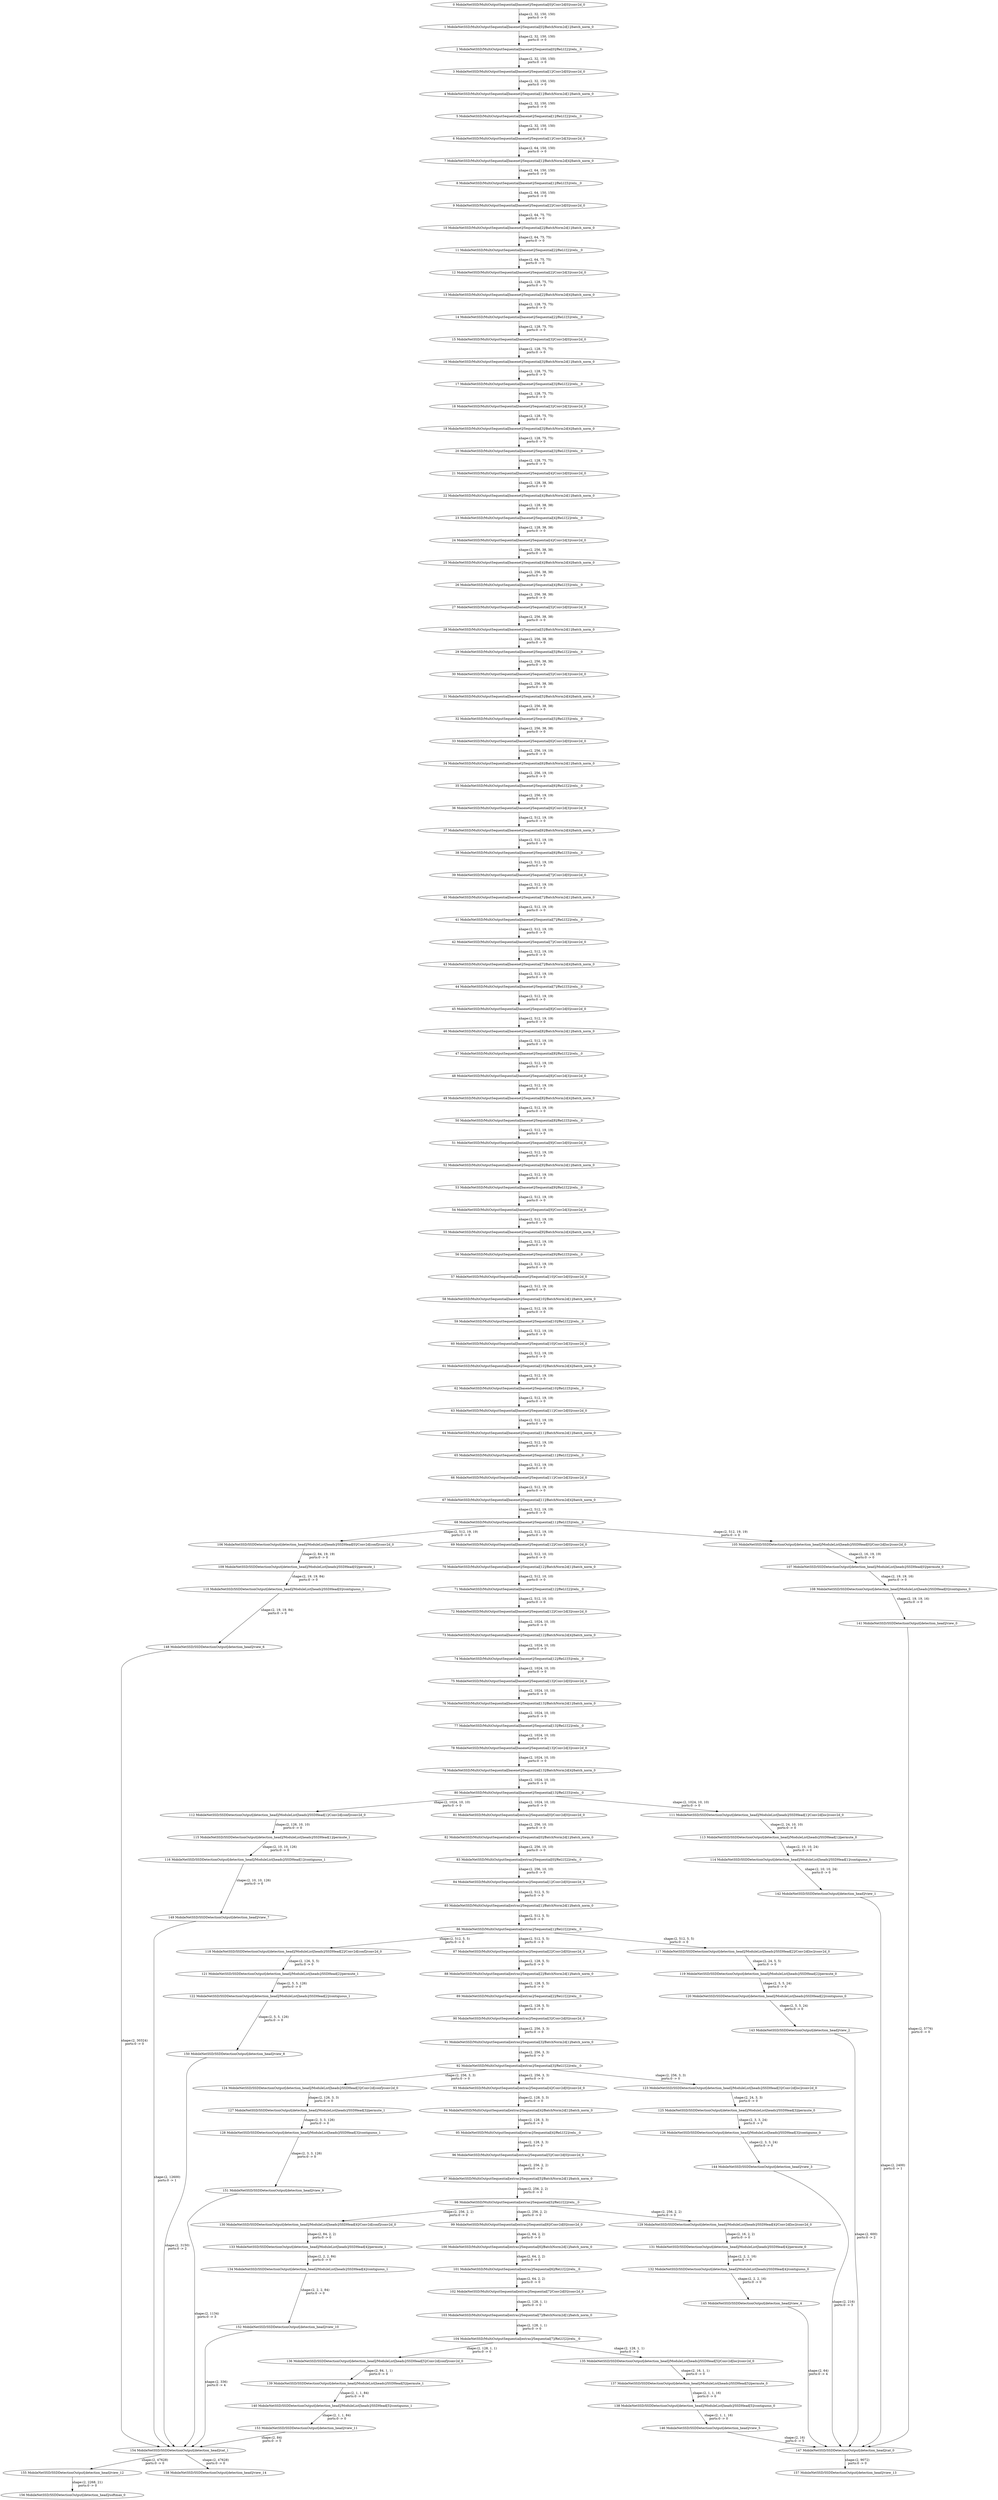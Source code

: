 strict digraph  {
"0 MobileNetSSD/MultiOutputSequential[basenet]/Sequential[0]/Conv2d[0]/conv2d_0" [id=0, type=conv2d];
"1 MobileNetSSD/MultiOutputSequential[basenet]/Sequential[0]/BatchNorm2d[1]/batch_norm_0" [id=1, type=batch_norm];
"2 MobileNetSSD/MultiOutputSequential[basenet]/Sequential[0]/ReLU[2]/relu__0" [id=2, type=relu_];
"3 MobileNetSSD/MultiOutputSequential[basenet]/Sequential[1]/Conv2d[0]/conv2d_0" [id=3, type=conv2d];
"4 MobileNetSSD/MultiOutputSequential[basenet]/Sequential[1]/BatchNorm2d[1]/batch_norm_0" [id=4, type=batch_norm];
"5 MobileNetSSD/MultiOutputSequential[basenet]/Sequential[1]/ReLU[2]/relu__0" [id=5, type=relu_];
"6 MobileNetSSD/MultiOutputSequential[basenet]/Sequential[1]/Conv2d[3]/conv2d_0" [id=6, type=conv2d];
"7 MobileNetSSD/MultiOutputSequential[basenet]/Sequential[1]/BatchNorm2d[4]/batch_norm_0" [id=7, type=batch_norm];
"8 MobileNetSSD/MultiOutputSequential[basenet]/Sequential[1]/ReLU[5]/relu__0" [id=8, type=relu_];
"9 MobileNetSSD/MultiOutputSequential[basenet]/Sequential[2]/Conv2d[0]/conv2d_0" [id=9, type=conv2d];
"10 MobileNetSSD/MultiOutputSequential[basenet]/Sequential[2]/BatchNorm2d[1]/batch_norm_0" [id=10, type=batch_norm];
"11 MobileNetSSD/MultiOutputSequential[basenet]/Sequential[2]/ReLU[2]/relu__0" [id=11, type=relu_];
"12 MobileNetSSD/MultiOutputSequential[basenet]/Sequential[2]/Conv2d[3]/conv2d_0" [id=12, type=conv2d];
"13 MobileNetSSD/MultiOutputSequential[basenet]/Sequential[2]/BatchNorm2d[4]/batch_norm_0" [id=13, type=batch_norm];
"14 MobileNetSSD/MultiOutputSequential[basenet]/Sequential[2]/ReLU[5]/relu__0" [id=14, type=relu_];
"15 MobileNetSSD/MultiOutputSequential[basenet]/Sequential[3]/Conv2d[0]/conv2d_0" [id=15, type=conv2d];
"16 MobileNetSSD/MultiOutputSequential[basenet]/Sequential[3]/BatchNorm2d[1]/batch_norm_0" [id=16, type=batch_norm];
"17 MobileNetSSD/MultiOutputSequential[basenet]/Sequential[3]/ReLU[2]/relu__0" [id=17, type=relu_];
"18 MobileNetSSD/MultiOutputSequential[basenet]/Sequential[3]/Conv2d[3]/conv2d_0" [id=18, type=conv2d];
"19 MobileNetSSD/MultiOutputSequential[basenet]/Sequential[3]/BatchNorm2d[4]/batch_norm_0" [id=19, type=batch_norm];
"20 MobileNetSSD/MultiOutputSequential[basenet]/Sequential[3]/ReLU[5]/relu__0" [id=20, type=relu_];
"21 MobileNetSSD/MultiOutputSequential[basenet]/Sequential[4]/Conv2d[0]/conv2d_0" [id=21, type=conv2d];
"22 MobileNetSSD/MultiOutputSequential[basenet]/Sequential[4]/BatchNorm2d[1]/batch_norm_0" [id=22, type=batch_norm];
"23 MobileNetSSD/MultiOutputSequential[basenet]/Sequential[4]/ReLU[2]/relu__0" [id=23, type=relu_];
"24 MobileNetSSD/MultiOutputSequential[basenet]/Sequential[4]/Conv2d[3]/conv2d_0" [id=24, type=conv2d];
"25 MobileNetSSD/MultiOutputSequential[basenet]/Sequential[4]/BatchNorm2d[4]/batch_norm_0" [id=25, type=batch_norm];
"26 MobileNetSSD/MultiOutputSequential[basenet]/Sequential[4]/ReLU[5]/relu__0" [id=26, type=relu_];
"27 MobileNetSSD/MultiOutputSequential[basenet]/Sequential[5]/Conv2d[0]/conv2d_0" [id=27, type=conv2d];
"28 MobileNetSSD/MultiOutputSequential[basenet]/Sequential[5]/BatchNorm2d[1]/batch_norm_0" [id=28, type=batch_norm];
"29 MobileNetSSD/MultiOutputSequential[basenet]/Sequential[5]/ReLU[2]/relu__0" [id=29, type=relu_];
"30 MobileNetSSD/MultiOutputSequential[basenet]/Sequential[5]/Conv2d[3]/conv2d_0" [id=30, type=conv2d];
"31 MobileNetSSD/MultiOutputSequential[basenet]/Sequential[5]/BatchNorm2d[4]/batch_norm_0" [id=31, type=batch_norm];
"32 MobileNetSSD/MultiOutputSequential[basenet]/Sequential[5]/ReLU[5]/relu__0" [id=32, type=relu_];
"33 MobileNetSSD/MultiOutputSequential[basenet]/Sequential[6]/Conv2d[0]/conv2d_0" [id=33, type=conv2d];
"34 MobileNetSSD/MultiOutputSequential[basenet]/Sequential[6]/BatchNorm2d[1]/batch_norm_0" [id=34, type=batch_norm];
"35 MobileNetSSD/MultiOutputSequential[basenet]/Sequential[6]/ReLU[2]/relu__0" [id=35, type=relu_];
"36 MobileNetSSD/MultiOutputSequential[basenet]/Sequential[6]/Conv2d[3]/conv2d_0" [id=36, type=conv2d];
"37 MobileNetSSD/MultiOutputSequential[basenet]/Sequential[6]/BatchNorm2d[4]/batch_norm_0" [id=37, type=batch_norm];
"38 MobileNetSSD/MultiOutputSequential[basenet]/Sequential[6]/ReLU[5]/relu__0" [id=38, type=relu_];
"39 MobileNetSSD/MultiOutputSequential[basenet]/Sequential[7]/Conv2d[0]/conv2d_0" [id=39, type=conv2d];
"40 MobileNetSSD/MultiOutputSequential[basenet]/Sequential[7]/BatchNorm2d[1]/batch_norm_0" [id=40, type=batch_norm];
"41 MobileNetSSD/MultiOutputSequential[basenet]/Sequential[7]/ReLU[2]/relu__0" [id=41, type=relu_];
"42 MobileNetSSD/MultiOutputSequential[basenet]/Sequential[7]/Conv2d[3]/conv2d_0" [id=42, type=conv2d];
"43 MobileNetSSD/MultiOutputSequential[basenet]/Sequential[7]/BatchNorm2d[4]/batch_norm_0" [id=43, type=batch_norm];
"44 MobileNetSSD/MultiOutputSequential[basenet]/Sequential[7]/ReLU[5]/relu__0" [id=44, type=relu_];
"45 MobileNetSSD/MultiOutputSequential[basenet]/Sequential[8]/Conv2d[0]/conv2d_0" [id=45, type=conv2d];
"46 MobileNetSSD/MultiOutputSequential[basenet]/Sequential[8]/BatchNorm2d[1]/batch_norm_0" [id=46, type=batch_norm];
"47 MobileNetSSD/MultiOutputSequential[basenet]/Sequential[8]/ReLU[2]/relu__0" [id=47, type=relu_];
"48 MobileNetSSD/MultiOutputSequential[basenet]/Sequential[8]/Conv2d[3]/conv2d_0" [id=48, type=conv2d];
"49 MobileNetSSD/MultiOutputSequential[basenet]/Sequential[8]/BatchNorm2d[4]/batch_norm_0" [id=49, type=batch_norm];
"50 MobileNetSSD/MultiOutputSequential[basenet]/Sequential[8]/ReLU[5]/relu__0" [id=50, type=relu_];
"51 MobileNetSSD/MultiOutputSequential[basenet]/Sequential[9]/Conv2d[0]/conv2d_0" [id=51, type=conv2d];
"52 MobileNetSSD/MultiOutputSequential[basenet]/Sequential[9]/BatchNorm2d[1]/batch_norm_0" [id=52, type=batch_norm];
"53 MobileNetSSD/MultiOutputSequential[basenet]/Sequential[9]/ReLU[2]/relu__0" [id=53, type=relu_];
"54 MobileNetSSD/MultiOutputSequential[basenet]/Sequential[9]/Conv2d[3]/conv2d_0" [id=54, type=conv2d];
"55 MobileNetSSD/MultiOutputSequential[basenet]/Sequential[9]/BatchNorm2d[4]/batch_norm_0" [id=55, type=batch_norm];
"56 MobileNetSSD/MultiOutputSequential[basenet]/Sequential[9]/ReLU[5]/relu__0" [id=56, type=relu_];
"57 MobileNetSSD/MultiOutputSequential[basenet]/Sequential[10]/Conv2d[0]/conv2d_0" [id=57, type=conv2d];
"58 MobileNetSSD/MultiOutputSequential[basenet]/Sequential[10]/BatchNorm2d[1]/batch_norm_0" [id=58, type=batch_norm];
"59 MobileNetSSD/MultiOutputSequential[basenet]/Sequential[10]/ReLU[2]/relu__0" [id=59, type=relu_];
"60 MobileNetSSD/MultiOutputSequential[basenet]/Sequential[10]/Conv2d[3]/conv2d_0" [id=60, type=conv2d];
"61 MobileNetSSD/MultiOutputSequential[basenet]/Sequential[10]/BatchNorm2d[4]/batch_norm_0" [id=61, type=batch_norm];
"62 MobileNetSSD/MultiOutputSequential[basenet]/Sequential[10]/ReLU[5]/relu__0" [id=62, type=relu_];
"63 MobileNetSSD/MultiOutputSequential[basenet]/Sequential[11]/Conv2d[0]/conv2d_0" [id=63, type=conv2d];
"64 MobileNetSSD/MultiOutputSequential[basenet]/Sequential[11]/BatchNorm2d[1]/batch_norm_0" [id=64, type=batch_norm];
"65 MobileNetSSD/MultiOutputSequential[basenet]/Sequential[11]/ReLU[2]/relu__0" [id=65, type=relu_];
"66 MobileNetSSD/MultiOutputSequential[basenet]/Sequential[11]/Conv2d[3]/conv2d_0" [id=66, type=conv2d];
"67 MobileNetSSD/MultiOutputSequential[basenet]/Sequential[11]/BatchNorm2d[4]/batch_norm_0" [id=67, type=batch_norm];
"68 MobileNetSSD/MultiOutputSequential[basenet]/Sequential[11]/ReLU[5]/relu__0" [id=68, type=relu_];
"69 MobileNetSSD/MultiOutputSequential[basenet]/Sequential[12]/Conv2d[0]/conv2d_0" [id=69, type=conv2d];
"70 MobileNetSSD/MultiOutputSequential[basenet]/Sequential[12]/BatchNorm2d[1]/batch_norm_0" [id=70, type=batch_norm];
"71 MobileNetSSD/MultiOutputSequential[basenet]/Sequential[12]/ReLU[2]/relu__0" [id=71, type=relu_];
"72 MobileNetSSD/MultiOutputSequential[basenet]/Sequential[12]/Conv2d[3]/conv2d_0" [id=72, type=conv2d];
"73 MobileNetSSD/MultiOutputSequential[basenet]/Sequential[12]/BatchNorm2d[4]/batch_norm_0" [id=73, type=batch_norm];
"74 MobileNetSSD/MultiOutputSequential[basenet]/Sequential[12]/ReLU[5]/relu__0" [id=74, type=relu_];
"75 MobileNetSSD/MultiOutputSequential[basenet]/Sequential[13]/Conv2d[0]/conv2d_0" [id=75, type=conv2d];
"76 MobileNetSSD/MultiOutputSequential[basenet]/Sequential[13]/BatchNorm2d[1]/batch_norm_0" [id=76, type=batch_norm];
"77 MobileNetSSD/MultiOutputSequential[basenet]/Sequential[13]/ReLU[2]/relu__0" [id=77, type=relu_];
"78 MobileNetSSD/MultiOutputSequential[basenet]/Sequential[13]/Conv2d[3]/conv2d_0" [id=78, type=conv2d];
"79 MobileNetSSD/MultiOutputSequential[basenet]/Sequential[13]/BatchNorm2d[4]/batch_norm_0" [id=79, type=batch_norm];
"80 MobileNetSSD/MultiOutputSequential[basenet]/Sequential[13]/ReLU[5]/relu__0" [id=80, type=relu_];
"81 MobileNetSSD/MultiOutputSequential[extras]/Sequential[0]/Conv2d[0]/conv2d_0" [id=81, type=conv2d];
"82 MobileNetSSD/MultiOutputSequential[extras]/Sequential[0]/BatchNorm2d[1]/batch_norm_0" [id=82, type=batch_norm];
"83 MobileNetSSD/MultiOutputSequential[extras]/Sequential[0]/ReLU[2]/relu__0" [id=83, type=relu_];
"84 MobileNetSSD/MultiOutputSequential[extras]/Sequential[1]/Conv2d[0]/conv2d_0" [id=84, type=conv2d];
"85 MobileNetSSD/MultiOutputSequential[extras]/Sequential[1]/BatchNorm2d[1]/batch_norm_0" [id=85, type=batch_norm];
"86 MobileNetSSD/MultiOutputSequential[extras]/Sequential[1]/ReLU[2]/relu__0" [id=86, type=relu_];
"87 MobileNetSSD/MultiOutputSequential[extras]/Sequential[2]/Conv2d[0]/conv2d_0" [id=87, type=conv2d];
"88 MobileNetSSD/MultiOutputSequential[extras]/Sequential[2]/BatchNorm2d[1]/batch_norm_0" [id=88, type=batch_norm];
"89 MobileNetSSD/MultiOutputSequential[extras]/Sequential[2]/ReLU[2]/relu__0" [id=89, type=relu_];
"90 MobileNetSSD/MultiOutputSequential[extras]/Sequential[3]/Conv2d[0]/conv2d_0" [id=90, type=conv2d];
"91 MobileNetSSD/MultiOutputSequential[extras]/Sequential[3]/BatchNorm2d[1]/batch_norm_0" [id=91, type=batch_norm];
"92 MobileNetSSD/MultiOutputSequential[extras]/Sequential[3]/ReLU[2]/relu__0" [id=92, type=relu_];
"93 MobileNetSSD/MultiOutputSequential[extras]/Sequential[4]/Conv2d[0]/conv2d_0" [id=93, type=conv2d];
"94 MobileNetSSD/MultiOutputSequential[extras]/Sequential[4]/BatchNorm2d[1]/batch_norm_0" [id=94, type=batch_norm];
"95 MobileNetSSD/MultiOutputSequential[extras]/Sequential[4]/ReLU[2]/relu__0" [id=95, type=relu_];
"96 MobileNetSSD/MultiOutputSequential[extras]/Sequential[5]/Conv2d[0]/conv2d_0" [id=96, type=conv2d];
"97 MobileNetSSD/MultiOutputSequential[extras]/Sequential[5]/BatchNorm2d[1]/batch_norm_0" [id=97, type=batch_norm];
"98 MobileNetSSD/MultiOutputSequential[extras]/Sequential[5]/ReLU[2]/relu__0" [id=98, type=relu_];
"99 MobileNetSSD/MultiOutputSequential[extras]/Sequential[6]/Conv2d[0]/conv2d_0" [id=99, type=conv2d];
"100 MobileNetSSD/MultiOutputSequential[extras]/Sequential[6]/BatchNorm2d[1]/batch_norm_0" [id=100, type=batch_norm];
"101 MobileNetSSD/MultiOutputSequential[extras]/Sequential[6]/ReLU[2]/relu__0" [id=101, type=relu_];
"102 MobileNetSSD/MultiOutputSequential[extras]/Sequential[7]/Conv2d[0]/conv2d_0" [id=102, type=conv2d];
"103 MobileNetSSD/MultiOutputSequential[extras]/Sequential[7]/BatchNorm2d[1]/batch_norm_0" [id=103, type=batch_norm];
"104 MobileNetSSD/MultiOutputSequential[extras]/Sequential[7]/ReLU[2]/relu__0" [id=104, type=relu_];
"105 MobileNetSSD/SSDDetectionOutput[detection_head]/ModuleList[heads]/SSDHead[0]/Conv2d[loc]/conv2d_0" [id=105, type=conv2d];
"106 MobileNetSSD/SSDDetectionOutput[detection_head]/ModuleList[heads]/SSDHead[0]/Conv2d[conf]/conv2d_0" [id=106, type=conv2d];
"107 MobileNetSSD/SSDDetectionOutput[detection_head]/ModuleList[heads]/SSDHead[0]/permute_0" [id=107, type=permute];
"108 MobileNetSSD/SSDDetectionOutput[detection_head]/ModuleList[heads]/SSDHead[0]/contiguous_0" [id=108, type=contiguous];
"109 MobileNetSSD/SSDDetectionOutput[detection_head]/ModuleList[heads]/SSDHead[0]/permute_1" [id=109, type=permute];
"110 MobileNetSSD/SSDDetectionOutput[detection_head]/ModuleList[heads]/SSDHead[0]/contiguous_1" [id=110, type=contiguous];
"111 MobileNetSSD/SSDDetectionOutput[detection_head]/ModuleList[heads]/SSDHead[1]/Conv2d[loc]/conv2d_0" [id=111, type=conv2d];
"112 MobileNetSSD/SSDDetectionOutput[detection_head]/ModuleList[heads]/SSDHead[1]/Conv2d[conf]/conv2d_0" [id=112, type=conv2d];
"113 MobileNetSSD/SSDDetectionOutput[detection_head]/ModuleList[heads]/SSDHead[1]/permute_0" [id=113, type=permute];
"114 MobileNetSSD/SSDDetectionOutput[detection_head]/ModuleList[heads]/SSDHead[1]/contiguous_0" [id=114, type=contiguous];
"115 MobileNetSSD/SSDDetectionOutput[detection_head]/ModuleList[heads]/SSDHead[1]/permute_1" [id=115, type=permute];
"116 MobileNetSSD/SSDDetectionOutput[detection_head]/ModuleList[heads]/SSDHead[1]/contiguous_1" [id=116, type=contiguous];
"117 MobileNetSSD/SSDDetectionOutput[detection_head]/ModuleList[heads]/SSDHead[2]/Conv2d[loc]/conv2d_0" [id=117, type=conv2d];
"118 MobileNetSSD/SSDDetectionOutput[detection_head]/ModuleList[heads]/SSDHead[2]/Conv2d[conf]/conv2d_0" [id=118, type=conv2d];
"119 MobileNetSSD/SSDDetectionOutput[detection_head]/ModuleList[heads]/SSDHead[2]/permute_0" [id=119, type=permute];
"120 MobileNetSSD/SSDDetectionOutput[detection_head]/ModuleList[heads]/SSDHead[2]/contiguous_0" [id=120, type=contiguous];
"121 MobileNetSSD/SSDDetectionOutput[detection_head]/ModuleList[heads]/SSDHead[2]/permute_1" [id=121, type=permute];
"122 MobileNetSSD/SSDDetectionOutput[detection_head]/ModuleList[heads]/SSDHead[2]/contiguous_1" [id=122, type=contiguous];
"123 MobileNetSSD/SSDDetectionOutput[detection_head]/ModuleList[heads]/SSDHead[3]/Conv2d[loc]/conv2d_0" [id=123, type=conv2d];
"124 MobileNetSSD/SSDDetectionOutput[detection_head]/ModuleList[heads]/SSDHead[3]/Conv2d[conf]/conv2d_0" [id=124, type=conv2d];
"125 MobileNetSSD/SSDDetectionOutput[detection_head]/ModuleList[heads]/SSDHead[3]/permute_0" [id=125, type=permute];
"126 MobileNetSSD/SSDDetectionOutput[detection_head]/ModuleList[heads]/SSDHead[3]/contiguous_0" [id=126, type=contiguous];
"127 MobileNetSSD/SSDDetectionOutput[detection_head]/ModuleList[heads]/SSDHead[3]/permute_1" [id=127, type=permute];
"128 MobileNetSSD/SSDDetectionOutput[detection_head]/ModuleList[heads]/SSDHead[3]/contiguous_1" [id=128, type=contiguous];
"129 MobileNetSSD/SSDDetectionOutput[detection_head]/ModuleList[heads]/SSDHead[4]/Conv2d[loc]/conv2d_0" [id=129, type=conv2d];
"130 MobileNetSSD/SSDDetectionOutput[detection_head]/ModuleList[heads]/SSDHead[4]/Conv2d[conf]/conv2d_0" [id=130, type=conv2d];
"131 MobileNetSSD/SSDDetectionOutput[detection_head]/ModuleList[heads]/SSDHead[4]/permute_0" [id=131, type=permute];
"132 MobileNetSSD/SSDDetectionOutput[detection_head]/ModuleList[heads]/SSDHead[4]/contiguous_0" [id=132, type=contiguous];
"133 MobileNetSSD/SSDDetectionOutput[detection_head]/ModuleList[heads]/SSDHead[4]/permute_1" [id=133, type=permute];
"134 MobileNetSSD/SSDDetectionOutput[detection_head]/ModuleList[heads]/SSDHead[4]/contiguous_1" [id=134, type=contiguous];
"135 MobileNetSSD/SSDDetectionOutput[detection_head]/ModuleList[heads]/SSDHead[5]/Conv2d[loc]/conv2d_0" [id=135, type=conv2d];
"136 MobileNetSSD/SSDDetectionOutput[detection_head]/ModuleList[heads]/SSDHead[5]/Conv2d[conf]/conv2d_0" [id=136, type=conv2d];
"137 MobileNetSSD/SSDDetectionOutput[detection_head]/ModuleList[heads]/SSDHead[5]/permute_0" [id=137, type=permute];
"138 MobileNetSSD/SSDDetectionOutput[detection_head]/ModuleList[heads]/SSDHead[5]/contiguous_0" [id=138, type=contiguous];
"139 MobileNetSSD/SSDDetectionOutput[detection_head]/ModuleList[heads]/SSDHead[5]/permute_1" [id=139, type=permute];
"140 MobileNetSSD/SSDDetectionOutput[detection_head]/ModuleList[heads]/SSDHead[5]/contiguous_1" [id=140, type=contiguous];
"141 MobileNetSSD/SSDDetectionOutput[detection_head]/view_0" [id=141, type=view];
"142 MobileNetSSD/SSDDetectionOutput[detection_head]/view_1" [id=142, type=view];
"143 MobileNetSSD/SSDDetectionOutput[detection_head]/view_2" [id=143, type=view];
"144 MobileNetSSD/SSDDetectionOutput[detection_head]/view_3" [id=144, type=view];
"145 MobileNetSSD/SSDDetectionOutput[detection_head]/view_4" [id=145, type=view];
"146 MobileNetSSD/SSDDetectionOutput[detection_head]/view_5" [id=146, type=view];
"147 MobileNetSSD/SSDDetectionOutput[detection_head]/cat_0" [id=147, type=cat];
"148 MobileNetSSD/SSDDetectionOutput[detection_head]/view_6" [id=148, type=view];
"149 MobileNetSSD/SSDDetectionOutput[detection_head]/view_7" [id=149, type=view];
"150 MobileNetSSD/SSDDetectionOutput[detection_head]/view_8" [id=150, type=view];
"151 MobileNetSSD/SSDDetectionOutput[detection_head]/view_9" [id=151, type=view];
"152 MobileNetSSD/SSDDetectionOutput[detection_head]/view_10" [id=152, type=view];
"153 MobileNetSSD/SSDDetectionOutput[detection_head]/view_11" [id=153, type=view];
"154 MobileNetSSD/SSDDetectionOutput[detection_head]/cat_1" [id=154, type=cat];
"155 MobileNetSSD/SSDDetectionOutput[detection_head]/view_12" [id=155, type=view];
"156 MobileNetSSD/SSDDetectionOutput[detection_head]/softmax_0" [id=156, type=softmax];
"157 MobileNetSSD/SSDDetectionOutput[detection_head]/view_13" [id=157, type=view];
"158 MobileNetSSD/SSDDetectionOutput[detection_head]/view_14" [id=158, type=view];
"0 MobileNetSSD/MultiOutputSequential[basenet]/Sequential[0]/Conv2d[0]/conv2d_0" -> "1 MobileNetSSD/MultiOutputSequential[basenet]/Sequential[0]/BatchNorm2d[1]/batch_norm_0"  [label="shape:(2, 32, 150, 150)\nports:0 -> 0", style=solid];
"1 MobileNetSSD/MultiOutputSequential[basenet]/Sequential[0]/BatchNorm2d[1]/batch_norm_0" -> "2 MobileNetSSD/MultiOutputSequential[basenet]/Sequential[0]/ReLU[2]/relu__0"  [label="shape:(2, 32, 150, 150)\nports:0 -> 0", style=solid];
"2 MobileNetSSD/MultiOutputSequential[basenet]/Sequential[0]/ReLU[2]/relu__0" -> "3 MobileNetSSD/MultiOutputSequential[basenet]/Sequential[1]/Conv2d[0]/conv2d_0"  [label="shape:(2, 32, 150, 150)\nports:0 -> 0", style=solid];
"3 MobileNetSSD/MultiOutputSequential[basenet]/Sequential[1]/Conv2d[0]/conv2d_0" -> "4 MobileNetSSD/MultiOutputSequential[basenet]/Sequential[1]/BatchNorm2d[1]/batch_norm_0"  [label="shape:(2, 32, 150, 150)\nports:0 -> 0", style=solid];
"4 MobileNetSSD/MultiOutputSequential[basenet]/Sequential[1]/BatchNorm2d[1]/batch_norm_0" -> "5 MobileNetSSD/MultiOutputSequential[basenet]/Sequential[1]/ReLU[2]/relu__0"  [label="shape:(2, 32, 150, 150)\nports:0 -> 0", style=solid];
"5 MobileNetSSD/MultiOutputSequential[basenet]/Sequential[1]/ReLU[2]/relu__0" -> "6 MobileNetSSD/MultiOutputSequential[basenet]/Sequential[1]/Conv2d[3]/conv2d_0"  [label="shape:(2, 32, 150, 150)\nports:0 -> 0", style=solid];
"6 MobileNetSSD/MultiOutputSequential[basenet]/Sequential[1]/Conv2d[3]/conv2d_0" -> "7 MobileNetSSD/MultiOutputSequential[basenet]/Sequential[1]/BatchNorm2d[4]/batch_norm_0"  [label="shape:(2, 64, 150, 150)\nports:0 -> 0", style=solid];
"7 MobileNetSSD/MultiOutputSequential[basenet]/Sequential[1]/BatchNorm2d[4]/batch_norm_0" -> "8 MobileNetSSD/MultiOutputSequential[basenet]/Sequential[1]/ReLU[5]/relu__0"  [label="shape:(2, 64, 150, 150)\nports:0 -> 0", style=solid];
"8 MobileNetSSD/MultiOutputSequential[basenet]/Sequential[1]/ReLU[5]/relu__0" -> "9 MobileNetSSD/MultiOutputSequential[basenet]/Sequential[2]/Conv2d[0]/conv2d_0"  [label="shape:(2, 64, 150, 150)\nports:0 -> 0", style=solid];
"9 MobileNetSSD/MultiOutputSequential[basenet]/Sequential[2]/Conv2d[0]/conv2d_0" -> "10 MobileNetSSD/MultiOutputSequential[basenet]/Sequential[2]/BatchNorm2d[1]/batch_norm_0"  [label="shape:(2, 64, 75, 75)\nports:0 -> 0", style=solid];
"10 MobileNetSSD/MultiOutputSequential[basenet]/Sequential[2]/BatchNorm2d[1]/batch_norm_0" -> "11 MobileNetSSD/MultiOutputSequential[basenet]/Sequential[2]/ReLU[2]/relu__0"  [label="shape:(2, 64, 75, 75)\nports:0 -> 0", style=solid];
"11 MobileNetSSD/MultiOutputSequential[basenet]/Sequential[2]/ReLU[2]/relu__0" -> "12 MobileNetSSD/MultiOutputSequential[basenet]/Sequential[2]/Conv2d[3]/conv2d_0"  [label="shape:(2, 64, 75, 75)\nports:0 -> 0", style=solid];
"12 MobileNetSSD/MultiOutputSequential[basenet]/Sequential[2]/Conv2d[3]/conv2d_0" -> "13 MobileNetSSD/MultiOutputSequential[basenet]/Sequential[2]/BatchNorm2d[4]/batch_norm_0"  [label="shape:(2, 128, 75, 75)\nports:0 -> 0", style=solid];
"13 MobileNetSSD/MultiOutputSequential[basenet]/Sequential[2]/BatchNorm2d[4]/batch_norm_0" -> "14 MobileNetSSD/MultiOutputSequential[basenet]/Sequential[2]/ReLU[5]/relu__0"  [label="shape:(2, 128, 75, 75)\nports:0 -> 0", style=solid];
"14 MobileNetSSD/MultiOutputSequential[basenet]/Sequential[2]/ReLU[5]/relu__0" -> "15 MobileNetSSD/MultiOutputSequential[basenet]/Sequential[3]/Conv2d[0]/conv2d_0"  [label="shape:(2, 128, 75, 75)\nports:0 -> 0", style=solid];
"15 MobileNetSSD/MultiOutputSequential[basenet]/Sequential[3]/Conv2d[0]/conv2d_0" -> "16 MobileNetSSD/MultiOutputSequential[basenet]/Sequential[3]/BatchNorm2d[1]/batch_norm_0"  [label="shape:(2, 128, 75, 75)\nports:0 -> 0", style=solid];
"16 MobileNetSSD/MultiOutputSequential[basenet]/Sequential[3]/BatchNorm2d[1]/batch_norm_0" -> "17 MobileNetSSD/MultiOutputSequential[basenet]/Sequential[3]/ReLU[2]/relu__0"  [label="shape:(2, 128, 75, 75)\nports:0 -> 0", style=solid];
"17 MobileNetSSD/MultiOutputSequential[basenet]/Sequential[3]/ReLU[2]/relu__0" -> "18 MobileNetSSD/MultiOutputSequential[basenet]/Sequential[3]/Conv2d[3]/conv2d_0"  [label="shape:(2, 128, 75, 75)\nports:0 -> 0", style=solid];
"18 MobileNetSSD/MultiOutputSequential[basenet]/Sequential[3]/Conv2d[3]/conv2d_0" -> "19 MobileNetSSD/MultiOutputSequential[basenet]/Sequential[3]/BatchNorm2d[4]/batch_norm_0"  [label="shape:(2, 128, 75, 75)\nports:0 -> 0", style=solid];
"19 MobileNetSSD/MultiOutputSequential[basenet]/Sequential[3]/BatchNorm2d[4]/batch_norm_0" -> "20 MobileNetSSD/MultiOutputSequential[basenet]/Sequential[3]/ReLU[5]/relu__0"  [label="shape:(2, 128, 75, 75)\nports:0 -> 0", style=solid];
"20 MobileNetSSD/MultiOutputSequential[basenet]/Sequential[3]/ReLU[5]/relu__0" -> "21 MobileNetSSD/MultiOutputSequential[basenet]/Sequential[4]/Conv2d[0]/conv2d_0"  [label="shape:(2, 128, 75, 75)\nports:0 -> 0", style=solid];
"21 MobileNetSSD/MultiOutputSequential[basenet]/Sequential[4]/Conv2d[0]/conv2d_0" -> "22 MobileNetSSD/MultiOutputSequential[basenet]/Sequential[4]/BatchNorm2d[1]/batch_norm_0"  [label="shape:(2, 128, 38, 38)\nports:0 -> 0", style=solid];
"22 MobileNetSSD/MultiOutputSequential[basenet]/Sequential[4]/BatchNorm2d[1]/batch_norm_0" -> "23 MobileNetSSD/MultiOutputSequential[basenet]/Sequential[4]/ReLU[2]/relu__0"  [label="shape:(2, 128, 38, 38)\nports:0 -> 0", style=solid];
"23 MobileNetSSD/MultiOutputSequential[basenet]/Sequential[4]/ReLU[2]/relu__0" -> "24 MobileNetSSD/MultiOutputSequential[basenet]/Sequential[4]/Conv2d[3]/conv2d_0"  [label="shape:(2, 128, 38, 38)\nports:0 -> 0", style=solid];
"24 MobileNetSSD/MultiOutputSequential[basenet]/Sequential[4]/Conv2d[3]/conv2d_0" -> "25 MobileNetSSD/MultiOutputSequential[basenet]/Sequential[4]/BatchNorm2d[4]/batch_norm_0"  [label="shape:(2, 256, 38, 38)\nports:0 -> 0", style=solid];
"25 MobileNetSSD/MultiOutputSequential[basenet]/Sequential[4]/BatchNorm2d[4]/batch_norm_0" -> "26 MobileNetSSD/MultiOutputSequential[basenet]/Sequential[4]/ReLU[5]/relu__0"  [label="shape:(2, 256, 38, 38)\nports:0 -> 0", style=solid];
"26 MobileNetSSD/MultiOutputSequential[basenet]/Sequential[4]/ReLU[5]/relu__0" -> "27 MobileNetSSD/MultiOutputSequential[basenet]/Sequential[5]/Conv2d[0]/conv2d_0"  [label="shape:(2, 256, 38, 38)\nports:0 -> 0", style=solid];
"27 MobileNetSSD/MultiOutputSequential[basenet]/Sequential[5]/Conv2d[0]/conv2d_0" -> "28 MobileNetSSD/MultiOutputSequential[basenet]/Sequential[5]/BatchNorm2d[1]/batch_norm_0"  [label="shape:(2, 256, 38, 38)\nports:0 -> 0", style=solid];
"28 MobileNetSSD/MultiOutputSequential[basenet]/Sequential[5]/BatchNorm2d[1]/batch_norm_0" -> "29 MobileNetSSD/MultiOutputSequential[basenet]/Sequential[5]/ReLU[2]/relu__0"  [label="shape:(2, 256, 38, 38)\nports:0 -> 0", style=solid];
"29 MobileNetSSD/MultiOutputSequential[basenet]/Sequential[5]/ReLU[2]/relu__0" -> "30 MobileNetSSD/MultiOutputSequential[basenet]/Sequential[5]/Conv2d[3]/conv2d_0"  [label="shape:(2, 256, 38, 38)\nports:0 -> 0", style=solid];
"30 MobileNetSSD/MultiOutputSequential[basenet]/Sequential[5]/Conv2d[3]/conv2d_0" -> "31 MobileNetSSD/MultiOutputSequential[basenet]/Sequential[5]/BatchNorm2d[4]/batch_norm_0"  [label="shape:(2, 256, 38, 38)\nports:0 -> 0", style=solid];
"31 MobileNetSSD/MultiOutputSequential[basenet]/Sequential[5]/BatchNorm2d[4]/batch_norm_0" -> "32 MobileNetSSD/MultiOutputSequential[basenet]/Sequential[5]/ReLU[5]/relu__0"  [label="shape:(2, 256, 38, 38)\nports:0 -> 0", style=solid];
"32 MobileNetSSD/MultiOutputSequential[basenet]/Sequential[5]/ReLU[5]/relu__0" -> "33 MobileNetSSD/MultiOutputSequential[basenet]/Sequential[6]/Conv2d[0]/conv2d_0"  [label="shape:(2, 256, 38, 38)\nports:0 -> 0", style=solid];
"33 MobileNetSSD/MultiOutputSequential[basenet]/Sequential[6]/Conv2d[0]/conv2d_0" -> "34 MobileNetSSD/MultiOutputSequential[basenet]/Sequential[6]/BatchNorm2d[1]/batch_norm_0"  [label="shape:(2, 256, 19, 19)\nports:0 -> 0", style=solid];
"34 MobileNetSSD/MultiOutputSequential[basenet]/Sequential[6]/BatchNorm2d[1]/batch_norm_0" -> "35 MobileNetSSD/MultiOutputSequential[basenet]/Sequential[6]/ReLU[2]/relu__0"  [label="shape:(2, 256, 19, 19)\nports:0 -> 0", style=solid];
"35 MobileNetSSD/MultiOutputSequential[basenet]/Sequential[6]/ReLU[2]/relu__0" -> "36 MobileNetSSD/MultiOutputSequential[basenet]/Sequential[6]/Conv2d[3]/conv2d_0"  [label="shape:(2, 256, 19, 19)\nports:0 -> 0", style=solid];
"36 MobileNetSSD/MultiOutputSequential[basenet]/Sequential[6]/Conv2d[3]/conv2d_0" -> "37 MobileNetSSD/MultiOutputSequential[basenet]/Sequential[6]/BatchNorm2d[4]/batch_norm_0"  [label="shape:(2, 512, 19, 19)\nports:0 -> 0", style=solid];
"37 MobileNetSSD/MultiOutputSequential[basenet]/Sequential[6]/BatchNorm2d[4]/batch_norm_0" -> "38 MobileNetSSD/MultiOutputSequential[basenet]/Sequential[6]/ReLU[5]/relu__0"  [label="shape:(2, 512, 19, 19)\nports:0 -> 0", style=solid];
"38 MobileNetSSD/MultiOutputSequential[basenet]/Sequential[6]/ReLU[5]/relu__0" -> "39 MobileNetSSD/MultiOutputSequential[basenet]/Sequential[7]/Conv2d[0]/conv2d_0"  [label="shape:(2, 512, 19, 19)\nports:0 -> 0", style=solid];
"39 MobileNetSSD/MultiOutputSequential[basenet]/Sequential[7]/Conv2d[0]/conv2d_0" -> "40 MobileNetSSD/MultiOutputSequential[basenet]/Sequential[7]/BatchNorm2d[1]/batch_norm_0"  [label="shape:(2, 512, 19, 19)\nports:0 -> 0", style=solid];
"40 MobileNetSSD/MultiOutputSequential[basenet]/Sequential[7]/BatchNorm2d[1]/batch_norm_0" -> "41 MobileNetSSD/MultiOutputSequential[basenet]/Sequential[7]/ReLU[2]/relu__0"  [label="shape:(2, 512, 19, 19)\nports:0 -> 0", style=solid];
"41 MobileNetSSD/MultiOutputSequential[basenet]/Sequential[7]/ReLU[2]/relu__0" -> "42 MobileNetSSD/MultiOutputSequential[basenet]/Sequential[7]/Conv2d[3]/conv2d_0"  [label="shape:(2, 512, 19, 19)\nports:0 -> 0", style=solid];
"42 MobileNetSSD/MultiOutputSequential[basenet]/Sequential[7]/Conv2d[3]/conv2d_0" -> "43 MobileNetSSD/MultiOutputSequential[basenet]/Sequential[7]/BatchNorm2d[4]/batch_norm_0"  [label="shape:(2, 512, 19, 19)\nports:0 -> 0", style=solid];
"43 MobileNetSSD/MultiOutputSequential[basenet]/Sequential[7]/BatchNorm2d[4]/batch_norm_0" -> "44 MobileNetSSD/MultiOutputSequential[basenet]/Sequential[7]/ReLU[5]/relu__0"  [label="shape:(2, 512, 19, 19)\nports:0 -> 0", style=solid];
"44 MobileNetSSD/MultiOutputSequential[basenet]/Sequential[7]/ReLU[5]/relu__0" -> "45 MobileNetSSD/MultiOutputSequential[basenet]/Sequential[8]/Conv2d[0]/conv2d_0"  [label="shape:(2, 512, 19, 19)\nports:0 -> 0", style=solid];
"45 MobileNetSSD/MultiOutputSequential[basenet]/Sequential[8]/Conv2d[0]/conv2d_0" -> "46 MobileNetSSD/MultiOutputSequential[basenet]/Sequential[8]/BatchNorm2d[1]/batch_norm_0"  [label="shape:(2, 512, 19, 19)\nports:0 -> 0", style=solid];
"46 MobileNetSSD/MultiOutputSequential[basenet]/Sequential[8]/BatchNorm2d[1]/batch_norm_0" -> "47 MobileNetSSD/MultiOutputSequential[basenet]/Sequential[8]/ReLU[2]/relu__0"  [label="shape:(2, 512, 19, 19)\nports:0 -> 0", style=solid];
"47 MobileNetSSD/MultiOutputSequential[basenet]/Sequential[8]/ReLU[2]/relu__0" -> "48 MobileNetSSD/MultiOutputSequential[basenet]/Sequential[8]/Conv2d[3]/conv2d_0"  [label="shape:(2, 512, 19, 19)\nports:0 -> 0", style=solid];
"48 MobileNetSSD/MultiOutputSequential[basenet]/Sequential[8]/Conv2d[3]/conv2d_0" -> "49 MobileNetSSD/MultiOutputSequential[basenet]/Sequential[8]/BatchNorm2d[4]/batch_norm_0"  [label="shape:(2, 512, 19, 19)\nports:0 -> 0", style=solid];
"49 MobileNetSSD/MultiOutputSequential[basenet]/Sequential[8]/BatchNorm2d[4]/batch_norm_0" -> "50 MobileNetSSD/MultiOutputSequential[basenet]/Sequential[8]/ReLU[5]/relu__0"  [label="shape:(2, 512, 19, 19)\nports:0 -> 0", style=solid];
"50 MobileNetSSD/MultiOutputSequential[basenet]/Sequential[8]/ReLU[5]/relu__0" -> "51 MobileNetSSD/MultiOutputSequential[basenet]/Sequential[9]/Conv2d[0]/conv2d_0"  [label="shape:(2, 512, 19, 19)\nports:0 -> 0", style=solid];
"51 MobileNetSSD/MultiOutputSequential[basenet]/Sequential[9]/Conv2d[0]/conv2d_0" -> "52 MobileNetSSD/MultiOutputSequential[basenet]/Sequential[9]/BatchNorm2d[1]/batch_norm_0"  [label="shape:(2, 512, 19, 19)\nports:0 -> 0", style=solid];
"52 MobileNetSSD/MultiOutputSequential[basenet]/Sequential[9]/BatchNorm2d[1]/batch_norm_0" -> "53 MobileNetSSD/MultiOutputSequential[basenet]/Sequential[9]/ReLU[2]/relu__0"  [label="shape:(2, 512, 19, 19)\nports:0 -> 0", style=solid];
"53 MobileNetSSD/MultiOutputSequential[basenet]/Sequential[9]/ReLU[2]/relu__0" -> "54 MobileNetSSD/MultiOutputSequential[basenet]/Sequential[9]/Conv2d[3]/conv2d_0"  [label="shape:(2, 512, 19, 19)\nports:0 -> 0", style=solid];
"54 MobileNetSSD/MultiOutputSequential[basenet]/Sequential[9]/Conv2d[3]/conv2d_0" -> "55 MobileNetSSD/MultiOutputSequential[basenet]/Sequential[9]/BatchNorm2d[4]/batch_norm_0"  [label="shape:(2, 512, 19, 19)\nports:0 -> 0", style=solid];
"55 MobileNetSSD/MultiOutputSequential[basenet]/Sequential[9]/BatchNorm2d[4]/batch_norm_0" -> "56 MobileNetSSD/MultiOutputSequential[basenet]/Sequential[9]/ReLU[5]/relu__0"  [label="shape:(2, 512, 19, 19)\nports:0 -> 0", style=solid];
"56 MobileNetSSD/MultiOutputSequential[basenet]/Sequential[9]/ReLU[5]/relu__0" -> "57 MobileNetSSD/MultiOutputSequential[basenet]/Sequential[10]/Conv2d[0]/conv2d_0"  [label="shape:(2, 512, 19, 19)\nports:0 -> 0", style=solid];
"57 MobileNetSSD/MultiOutputSequential[basenet]/Sequential[10]/Conv2d[0]/conv2d_0" -> "58 MobileNetSSD/MultiOutputSequential[basenet]/Sequential[10]/BatchNorm2d[1]/batch_norm_0"  [label="shape:(2, 512, 19, 19)\nports:0 -> 0", style=solid];
"58 MobileNetSSD/MultiOutputSequential[basenet]/Sequential[10]/BatchNorm2d[1]/batch_norm_0" -> "59 MobileNetSSD/MultiOutputSequential[basenet]/Sequential[10]/ReLU[2]/relu__0"  [label="shape:(2, 512, 19, 19)\nports:0 -> 0", style=solid];
"59 MobileNetSSD/MultiOutputSequential[basenet]/Sequential[10]/ReLU[2]/relu__0" -> "60 MobileNetSSD/MultiOutputSequential[basenet]/Sequential[10]/Conv2d[3]/conv2d_0"  [label="shape:(2, 512, 19, 19)\nports:0 -> 0", style=solid];
"60 MobileNetSSD/MultiOutputSequential[basenet]/Sequential[10]/Conv2d[3]/conv2d_0" -> "61 MobileNetSSD/MultiOutputSequential[basenet]/Sequential[10]/BatchNorm2d[4]/batch_norm_0"  [label="shape:(2, 512, 19, 19)\nports:0 -> 0", style=solid];
"61 MobileNetSSD/MultiOutputSequential[basenet]/Sequential[10]/BatchNorm2d[4]/batch_norm_0" -> "62 MobileNetSSD/MultiOutputSequential[basenet]/Sequential[10]/ReLU[5]/relu__0"  [label="shape:(2, 512, 19, 19)\nports:0 -> 0", style=solid];
"62 MobileNetSSD/MultiOutputSequential[basenet]/Sequential[10]/ReLU[5]/relu__0" -> "63 MobileNetSSD/MultiOutputSequential[basenet]/Sequential[11]/Conv2d[0]/conv2d_0"  [label="shape:(2, 512, 19, 19)\nports:0 -> 0", style=solid];
"63 MobileNetSSD/MultiOutputSequential[basenet]/Sequential[11]/Conv2d[0]/conv2d_0" -> "64 MobileNetSSD/MultiOutputSequential[basenet]/Sequential[11]/BatchNorm2d[1]/batch_norm_0"  [label="shape:(2, 512, 19, 19)\nports:0 -> 0", style=solid];
"64 MobileNetSSD/MultiOutputSequential[basenet]/Sequential[11]/BatchNorm2d[1]/batch_norm_0" -> "65 MobileNetSSD/MultiOutputSequential[basenet]/Sequential[11]/ReLU[2]/relu__0"  [label="shape:(2, 512, 19, 19)\nports:0 -> 0", style=solid];
"65 MobileNetSSD/MultiOutputSequential[basenet]/Sequential[11]/ReLU[2]/relu__0" -> "66 MobileNetSSD/MultiOutputSequential[basenet]/Sequential[11]/Conv2d[3]/conv2d_0"  [label="shape:(2, 512, 19, 19)\nports:0 -> 0", style=solid];
"66 MobileNetSSD/MultiOutputSequential[basenet]/Sequential[11]/Conv2d[3]/conv2d_0" -> "67 MobileNetSSD/MultiOutputSequential[basenet]/Sequential[11]/BatchNorm2d[4]/batch_norm_0"  [label="shape:(2, 512, 19, 19)\nports:0 -> 0", style=solid];
"67 MobileNetSSD/MultiOutputSequential[basenet]/Sequential[11]/BatchNorm2d[4]/batch_norm_0" -> "68 MobileNetSSD/MultiOutputSequential[basenet]/Sequential[11]/ReLU[5]/relu__0"  [label="shape:(2, 512, 19, 19)\nports:0 -> 0", style=solid];
"68 MobileNetSSD/MultiOutputSequential[basenet]/Sequential[11]/ReLU[5]/relu__0" -> "69 MobileNetSSD/MultiOutputSequential[basenet]/Sequential[12]/Conv2d[0]/conv2d_0"  [label="shape:(2, 512, 19, 19)\nports:0 -> 0", style=solid];
"68 MobileNetSSD/MultiOutputSequential[basenet]/Sequential[11]/ReLU[5]/relu__0" -> "105 MobileNetSSD/SSDDetectionOutput[detection_head]/ModuleList[heads]/SSDHead[0]/Conv2d[loc]/conv2d_0"  [label="shape:(2, 512, 19, 19)\nports:0 -> 0", style=solid];
"68 MobileNetSSD/MultiOutputSequential[basenet]/Sequential[11]/ReLU[5]/relu__0" -> "106 MobileNetSSD/SSDDetectionOutput[detection_head]/ModuleList[heads]/SSDHead[0]/Conv2d[conf]/conv2d_0"  [label="shape:(2, 512, 19, 19)\nports:0 -> 0", style=solid];
"69 MobileNetSSD/MultiOutputSequential[basenet]/Sequential[12]/Conv2d[0]/conv2d_0" -> "70 MobileNetSSD/MultiOutputSequential[basenet]/Sequential[12]/BatchNorm2d[1]/batch_norm_0"  [label="shape:(2, 512, 10, 10)\nports:0 -> 0", style=solid];
"70 MobileNetSSD/MultiOutputSequential[basenet]/Sequential[12]/BatchNorm2d[1]/batch_norm_0" -> "71 MobileNetSSD/MultiOutputSequential[basenet]/Sequential[12]/ReLU[2]/relu__0"  [label="shape:(2, 512, 10, 10)\nports:0 -> 0", style=solid];
"71 MobileNetSSD/MultiOutputSequential[basenet]/Sequential[12]/ReLU[2]/relu__0" -> "72 MobileNetSSD/MultiOutputSequential[basenet]/Sequential[12]/Conv2d[3]/conv2d_0"  [label="shape:(2, 512, 10, 10)\nports:0 -> 0", style=solid];
"72 MobileNetSSD/MultiOutputSequential[basenet]/Sequential[12]/Conv2d[3]/conv2d_0" -> "73 MobileNetSSD/MultiOutputSequential[basenet]/Sequential[12]/BatchNorm2d[4]/batch_norm_0"  [label="shape:(2, 1024, 10, 10)\nports:0 -> 0", style=solid];
"73 MobileNetSSD/MultiOutputSequential[basenet]/Sequential[12]/BatchNorm2d[4]/batch_norm_0" -> "74 MobileNetSSD/MultiOutputSequential[basenet]/Sequential[12]/ReLU[5]/relu__0"  [label="shape:(2, 1024, 10, 10)\nports:0 -> 0", style=solid];
"74 MobileNetSSD/MultiOutputSequential[basenet]/Sequential[12]/ReLU[5]/relu__0" -> "75 MobileNetSSD/MultiOutputSequential[basenet]/Sequential[13]/Conv2d[0]/conv2d_0"  [label="shape:(2, 1024, 10, 10)\nports:0 -> 0", style=solid];
"75 MobileNetSSD/MultiOutputSequential[basenet]/Sequential[13]/Conv2d[0]/conv2d_0" -> "76 MobileNetSSD/MultiOutputSequential[basenet]/Sequential[13]/BatchNorm2d[1]/batch_norm_0"  [label="shape:(2, 1024, 10, 10)\nports:0 -> 0", style=solid];
"76 MobileNetSSD/MultiOutputSequential[basenet]/Sequential[13]/BatchNorm2d[1]/batch_norm_0" -> "77 MobileNetSSD/MultiOutputSequential[basenet]/Sequential[13]/ReLU[2]/relu__0"  [label="shape:(2, 1024, 10, 10)\nports:0 -> 0", style=solid];
"77 MobileNetSSD/MultiOutputSequential[basenet]/Sequential[13]/ReLU[2]/relu__0" -> "78 MobileNetSSD/MultiOutputSequential[basenet]/Sequential[13]/Conv2d[3]/conv2d_0"  [label="shape:(2, 1024, 10, 10)\nports:0 -> 0", style=solid];
"78 MobileNetSSD/MultiOutputSequential[basenet]/Sequential[13]/Conv2d[3]/conv2d_0" -> "79 MobileNetSSD/MultiOutputSequential[basenet]/Sequential[13]/BatchNorm2d[4]/batch_norm_0"  [label="shape:(2, 1024, 10, 10)\nports:0 -> 0", style=solid];
"79 MobileNetSSD/MultiOutputSequential[basenet]/Sequential[13]/BatchNorm2d[4]/batch_norm_0" -> "80 MobileNetSSD/MultiOutputSequential[basenet]/Sequential[13]/ReLU[5]/relu__0"  [label="shape:(2, 1024, 10, 10)\nports:0 -> 0", style=solid];
"80 MobileNetSSD/MultiOutputSequential[basenet]/Sequential[13]/ReLU[5]/relu__0" -> "81 MobileNetSSD/MultiOutputSequential[extras]/Sequential[0]/Conv2d[0]/conv2d_0"  [label="shape:(2, 1024, 10, 10)\nports:0 -> 0", style=solid];
"80 MobileNetSSD/MultiOutputSequential[basenet]/Sequential[13]/ReLU[5]/relu__0" -> "111 MobileNetSSD/SSDDetectionOutput[detection_head]/ModuleList[heads]/SSDHead[1]/Conv2d[loc]/conv2d_0"  [label="shape:(2, 1024, 10, 10)\nports:0 -> 0", style=solid];
"80 MobileNetSSD/MultiOutputSequential[basenet]/Sequential[13]/ReLU[5]/relu__0" -> "112 MobileNetSSD/SSDDetectionOutput[detection_head]/ModuleList[heads]/SSDHead[1]/Conv2d[conf]/conv2d_0"  [label="shape:(2, 1024, 10, 10)\nports:0 -> 0", style=solid];
"81 MobileNetSSD/MultiOutputSequential[extras]/Sequential[0]/Conv2d[0]/conv2d_0" -> "82 MobileNetSSD/MultiOutputSequential[extras]/Sequential[0]/BatchNorm2d[1]/batch_norm_0"  [label="shape:(2, 256, 10, 10)\nports:0 -> 0", style=solid];
"82 MobileNetSSD/MultiOutputSequential[extras]/Sequential[0]/BatchNorm2d[1]/batch_norm_0" -> "83 MobileNetSSD/MultiOutputSequential[extras]/Sequential[0]/ReLU[2]/relu__0"  [label="shape:(2, 256, 10, 10)\nports:0 -> 0", style=solid];
"83 MobileNetSSD/MultiOutputSequential[extras]/Sequential[0]/ReLU[2]/relu__0" -> "84 MobileNetSSD/MultiOutputSequential[extras]/Sequential[1]/Conv2d[0]/conv2d_0"  [label="shape:(2, 256, 10, 10)\nports:0 -> 0", style=solid];
"84 MobileNetSSD/MultiOutputSequential[extras]/Sequential[1]/Conv2d[0]/conv2d_0" -> "85 MobileNetSSD/MultiOutputSequential[extras]/Sequential[1]/BatchNorm2d[1]/batch_norm_0"  [label="shape:(2, 512, 5, 5)\nports:0 -> 0", style=solid];
"85 MobileNetSSD/MultiOutputSequential[extras]/Sequential[1]/BatchNorm2d[1]/batch_norm_0" -> "86 MobileNetSSD/MultiOutputSequential[extras]/Sequential[1]/ReLU[2]/relu__0"  [label="shape:(2, 512, 5, 5)\nports:0 -> 0", style=solid];
"86 MobileNetSSD/MultiOutputSequential[extras]/Sequential[1]/ReLU[2]/relu__0" -> "87 MobileNetSSD/MultiOutputSequential[extras]/Sequential[2]/Conv2d[0]/conv2d_0"  [label="shape:(2, 512, 5, 5)\nports:0 -> 0", style=solid];
"86 MobileNetSSD/MultiOutputSequential[extras]/Sequential[1]/ReLU[2]/relu__0" -> "117 MobileNetSSD/SSDDetectionOutput[detection_head]/ModuleList[heads]/SSDHead[2]/Conv2d[loc]/conv2d_0"  [label="shape:(2, 512, 5, 5)\nports:0 -> 0", style=solid];
"86 MobileNetSSD/MultiOutputSequential[extras]/Sequential[1]/ReLU[2]/relu__0" -> "118 MobileNetSSD/SSDDetectionOutput[detection_head]/ModuleList[heads]/SSDHead[2]/Conv2d[conf]/conv2d_0"  [label="shape:(2, 512, 5, 5)\nports:0 -> 0", style=solid];
"87 MobileNetSSD/MultiOutputSequential[extras]/Sequential[2]/Conv2d[0]/conv2d_0" -> "88 MobileNetSSD/MultiOutputSequential[extras]/Sequential[2]/BatchNorm2d[1]/batch_norm_0"  [label="shape:(2, 128, 5, 5)\nports:0 -> 0", style=solid];
"88 MobileNetSSD/MultiOutputSequential[extras]/Sequential[2]/BatchNorm2d[1]/batch_norm_0" -> "89 MobileNetSSD/MultiOutputSequential[extras]/Sequential[2]/ReLU[2]/relu__0"  [label="shape:(2, 128, 5, 5)\nports:0 -> 0", style=solid];
"89 MobileNetSSD/MultiOutputSequential[extras]/Sequential[2]/ReLU[2]/relu__0" -> "90 MobileNetSSD/MultiOutputSequential[extras]/Sequential[3]/Conv2d[0]/conv2d_0"  [label="shape:(2, 128, 5, 5)\nports:0 -> 0", style=solid];
"90 MobileNetSSD/MultiOutputSequential[extras]/Sequential[3]/Conv2d[0]/conv2d_0" -> "91 MobileNetSSD/MultiOutputSequential[extras]/Sequential[3]/BatchNorm2d[1]/batch_norm_0"  [label="shape:(2, 256, 3, 3)\nports:0 -> 0", style=solid];
"91 MobileNetSSD/MultiOutputSequential[extras]/Sequential[3]/BatchNorm2d[1]/batch_norm_0" -> "92 MobileNetSSD/MultiOutputSequential[extras]/Sequential[3]/ReLU[2]/relu__0"  [label="shape:(2, 256, 3, 3)\nports:0 -> 0", style=solid];
"92 MobileNetSSD/MultiOutputSequential[extras]/Sequential[3]/ReLU[2]/relu__0" -> "93 MobileNetSSD/MultiOutputSequential[extras]/Sequential[4]/Conv2d[0]/conv2d_0"  [label="shape:(2, 256, 3, 3)\nports:0 -> 0", style=solid];
"92 MobileNetSSD/MultiOutputSequential[extras]/Sequential[3]/ReLU[2]/relu__0" -> "123 MobileNetSSD/SSDDetectionOutput[detection_head]/ModuleList[heads]/SSDHead[3]/Conv2d[loc]/conv2d_0"  [label="shape:(2, 256, 3, 3)\nports:0 -> 0", style=solid];
"92 MobileNetSSD/MultiOutputSequential[extras]/Sequential[3]/ReLU[2]/relu__0" -> "124 MobileNetSSD/SSDDetectionOutput[detection_head]/ModuleList[heads]/SSDHead[3]/Conv2d[conf]/conv2d_0"  [label="shape:(2, 256, 3, 3)\nports:0 -> 0", style=solid];
"93 MobileNetSSD/MultiOutputSequential[extras]/Sequential[4]/Conv2d[0]/conv2d_0" -> "94 MobileNetSSD/MultiOutputSequential[extras]/Sequential[4]/BatchNorm2d[1]/batch_norm_0"  [label="shape:(2, 128, 3, 3)\nports:0 -> 0", style=solid];
"94 MobileNetSSD/MultiOutputSequential[extras]/Sequential[4]/BatchNorm2d[1]/batch_norm_0" -> "95 MobileNetSSD/MultiOutputSequential[extras]/Sequential[4]/ReLU[2]/relu__0"  [label="shape:(2, 128, 3, 3)\nports:0 -> 0", style=solid];
"95 MobileNetSSD/MultiOutputSequential[extras]/Sequential[4]/ReLU[2]/relu__0" -> "96 MobileNetSSD/MultiOutputSequential[extras]/Sequential[5]/Conv2d[0]/conv2d_0"  [label="shape:(2, 128, 3, 3)\nports:0 -> 0", style=solid];
"96 MobileNetSSD/MultiOutputSequential[extras]/Sequential[5]/Conv2d[0]/conv2d_0" -> "97 MobileNetSSD/MultiOutputSequential[extras]/Sequential[5]/BatchNorm2d[1]/batch_norm_0"  [label="shape:(2, 256, 2, 2)\nports:0 -> 0", style=solid];
"97 MobileNetSSD/MultiOutputSequential[extras]/Sequential[5]/BatchNorm2d[1]/batch_norm_0" -> "98 MobileNetSSD/MultiOutputSequential[extras]/Sequential[5]/ReLU[2]/relu__0"  [label="shape:(2, 256, 2, 2)\nports:0 -> 0", style=solid];
"98 MobileNetSSD/MultiOutputSequential[extras]/Sequential[5]/ReLU[2]/relu__0" -> "99 MobileNetSSD/MultiOutputSequential[extras]/Sequential[6]/Conv2d[0]/conv2d_0"  [label="shape:(2, 256, 2, 2)\nports:0 -> 0", style=solid];
"98 MobileNetSSD/MultiOutputSequential[extras]/Sequential[5]/ReLU[2]/relu__0" -> "129 MobileNetSSD/SSDDetectionOutput[detection_head]/ModuleList[heads]/SSDHead[4]/Conv2d[loc]/conv2d_0"  [label="shape:(2, 256, 2, 2)\nports:0 -> 0", style=solid];
"98 MobileNetSSD/MultiOutputSequential[extras]/Sequential[5]/ReLU[2]/relu__0" -> "130 MobileNetSSD/SSDDetectionOutput[detection_head]/ModuleList[heads]/SSDHead[4]/Conv2d[conf]/conv2d_0"  [label="shape:(2, 256, 2, 2)\nports:0 -> 0", style=solid];
"99 MobileNetSSD/MultiOutputSequential[extras]/Sequential[6]/Conv2d[0]/conv2d_0" -> "100 MobileNetSSD/MultiOutputSequential[extras]/Sequential[6]/BatchNorm2d[1]/batch_norm_0"  [label="shape:(2, 64, 2, 2)\nports:0 -> 0", style=solid];
"100 MobileNetSSD/MultiOutputSequential[extras]/Sequential[6]/BatchNorm2d[1]/batch_norm_0" -> "101 MobileNetSSD/MultiOutputSequential[extras]/Sequential[6]/ReLU[2]/relu__0"  [label="shape:(2, 64, 2, 2)\nports:0 -> 0", style=solid];
"101 MobileNetSSD/MultiOutputSequential[extras]/Sequential[6]/ReLU[2]/relu__0" -> "102 MobileNetSSD/MultiOutputSequential[extras]/Sequential[7]/Conv2d[0]/conv2d_0"  [label="shape:(2, 64, 2, 2)\nports:0 -> 0", style=solid];
"102 MobileNetSSD/MultiOutputSequential[extras]/Sequential[7]/Conv2d[0]/conv2d_0" -> "103 MobileNetSSD/MultiOutputSequential[extras]/Sequential[7]/BatchNorm2d[1]/batch_norm_0"  [label="shape:(2, 128, 1, 1)\nports:0 -> 0", style=solid];
"103 MobileNetSSD/MultiOutputSequential[extras]/Sequential[7]/BatchNorm2d[1]/batch_norm_0" -> "104 MobileNetSSD/MultiOutputSequential[extras]/Sequential[7]/ReLU[2]/relu__0"  [label="shape:(2, 128, 1, 1)\nports:0 -> 0", style=solid];
"104 MobileNetSSD/MultiOutputSequential[extras]/Sequential[7]/ReLU[2]/relu__0" -> "135 MobileNetSSD/SSDDetectionOutput[detection_head]/ModuleList[heads]/SSDHead[5]/Conv2d[loc]/conv2d_0"  [label="shape:(2, 128, 1, 1)\nports:0 -> 0", style=solid];
"104 MobileNetSSD/MultiOutputSequential[extras]/Sequential[7]/ReLU[2]/relu__0" -> "136 MobileNetSSD/SSDDetectionOutput[detection_head]/ModuleList[heads]/SSDHead[5]/Conv2d[conf]/conv2d_0"  [label="shape:(2, 128, 1, 1)\nports:0 -> 0", style=solid];
"105 MobileNetSSD/SSDDetectionOutput[detection_head]/ModuleList[heads]/SSDHead[0]/Conv2d[loc]/conv2d_0" -> "107 MobileNetSSD/SSDDetectionOutput[detection_head]/ModuleList[heads]/SSDHead[0]/permute_0"  [label="shape:(2, 16, 19, 19)\nports:0 -> 0", style=solid];
"106 MobileNetSSD/SSDDetectionOutput[detection_head]/ModuleList[heads]/SSDHead[0]/Conv2d[conf]/conv2d_0" -> "109 MobileNetSSD/SSDDetectionOutput[detection_head]/ModuleList[heads]/SSDHead[0]/permute_1"  [label="shape:(2, 84, 19, 19)\nports:0 -> 0", style=solid];
"107 MobileNetSSD/SSDDetectionOutput[detection_head]/ModuleList[heads]/SSDHead[0]/permute_0" -> "108 MobileNetSSD/SSDDetectionOutput[detection_head]/ModuleList[heads]/SSDHead[0]/contiguous_0"  [label="shape:(2, 19, 19, 16)\nports:0 -> 0", style=solid];
"108 MobileNetSSD/SSDDetectionOutput[detection_head]/ModuleList[heads]/SSDHead[0]/contiguous_0" -> "141 MobileNetSSD/SSDDetectionOutput[detection_head]/view_0"  [label="shape:(2, 19, 19, 16)\nports:0 -> 0", style=solid];
"109 MobileNetSSD/SSDDetectionOutput[detection_head]/ModuleList[heads]/SSDHead[0]/permute_1" -> "110 MobileNetSSD/SSDDetectionOutput[detection_head]/ModuleList[heads]/SSDHead[0]/contiguous_1"  [label="shape:(2, 19, 19, 84)\nports:0 -> 0", style=solid];
"110 MobileNetSSD/SSDDetectionOutput[detection_head]/ModuleList[heads]/SSDHead[0]/contiguous_1" -> "148 MobileNetSSD/SSDDetectionOutput[detection_head]/view_6"  [label="shape:(2, 19, 19, 84)\nports:0 -> 0", style=solid];
"111 MobileNetSSD/SSDDetectionOutput[detection_head]/ModuleList[heads]/SSDHead[1]/Conv2d[loc]/conv2d_0" -> "113 MobileNetSSD/SSDDetectionOutput[detection_head]/ModuleList[heads]/SSDHead[1]/permute_0"  [label="shape:(2, 24, 10, 10)\nports:0 -> 0", style=solid];
"112 MobileNetSSD/SSDDetectionOutput[detection_head]/ModuleList[heads]/SSDHead[1]/Conv2d[conf]/conv2d_0" -> "115 MobileNetSSD/SSDDetectionOutput[detection_head]/ModuleList[heads]/SSDHead[1]/permute_1"  [label="shape:(2, 126, 10, 10)\nports:0 -> 0", style=solid];
"113 MobileNetSSD/SSDDetectionOutput[detection_head]/ModuleList[heads]/SSDHead[1]/permute_0" -> "114 MobileNetSSD/SSDDetectionOutput[detection_head]/ModuleList[heads]/SSDHead[1]/contiguous_0"  [label="shape:(2, 10, 10, 24)\nports:0 -> 0", style=solid];
"114 MobileNetSSD/SSDDetectionOutput[detection_head]/ModuleList[heads]/SSDHead[1]/contiguous_0" -> "142 MobileNetSSD/SSDDetectionOutput[detection_head]/view_1"  [label="shape:(2, 10, 10, 24)\nports:0 -> 0", style=solid];
"115 MobileNetSSD/SSDDetectionOutput[detection_head]/ModuleList[heads]/SSDHead[1]/permute_1" -> "116 MobileNetSSD/SSDDetectionOutput[detection_head]/ModuleList[heads]/SSDHead[1]/contiguous_1"  [label="shape:(2, 10, 10, 126)\nports:0 -> 0", style=solid];
"116 MobileNetSSD/SSDDetectionOutput[detection_head]/ModuleList[heads]/SSDHead[1]/contiguous_1" -> "149 MobileNetSSD/SSDDetectionOutput[detection_head]/view_7"  [label="shape:(2, 10, 10, 126)\nports:0 -> 0", style=solid];
"117 MobileNetSSD/SSDDetectionOutput[detection_head]/ModuleList[heads]/SSDHead[2]/Conv2d[loc]/conv2d_0" -> "119 MobileNetSSD/SSDDetectionOutput[detection_head]/ModuleList[heads]/SSDHead[2]/permute_0"  [label="shape:(2, 24, 5, 5)\nports:0 -> 0", style=solid];
"118 MobileNetSSD/SSDDetectionOutput[detection_head]/ModuleList[heads]/SSDHead[2]/Conv2d[conf]/conv2d_0" -> "121 MobileNetSSD/SSDDetectionOutput[detection_head]/ModuleList[heads]/SSDHead[2]/permute_1"  [label="shape:(2, 126, 5, 5)\nports:0 -> 0", style=solid];
"119 MobileNetSSD/SSDDetectionOutput[detection_head]/ModuleList[heads]/SSDHead[2]/permute_0" -> "120 MobileNetSSD/SSDDetectionOutput[detection_head]/ModuleList[heads]/SSDHead[2]/contiguous_0"  [label="shape:(2, 5, 5, 24)\nports:0 -> 0", style=solid];
"120 MobileNetSSD/SSDDetectionOutput[detection_head]/ModuleList[heads]/SSDHead[2]/contiguous_0" -> "143 MobileNetSSD/SSDDetectionOutput[detection_head]/view_2"  [label="shape:(2, 5, 5, 24)\nports:0 -> 0", style=solid];
"121 MobileNetSSD/SSDDetectionOutput[detection_head]/ModuleList[heads]/SSDHead[2]/permute_1" -> "122 MobileNetSSD/SSDDetectionOutput[detection_head]/ModuleList[heads]/SSDHead[2]/contiguous_1"  [label="shape:(2, 5, 5, 126)\nports:0 -> 0", style=solid];
"122 MobileNetSSD/SSDDetectionOutput[detection_head]/ModuleList[heads]/SSDHead[2]/contiguous_1" -> "150 MobileNetSSD/SSDDetectionOutput[detection_head]/view_8"  [label="shape:(2, 5, 5, 126)\nports:0 -> 0", style=solid];
"123 MobileNetSSD/SSDDetectionOutput[detection_head]/ModuleList[heads]/SSDHead[3]/Conv2d[loc]/conv2d_0" -> "125 MobileNetSSD/SSDDetectionOutput[detection_head]/ModuleList[heads]/SSDHead[3]/permute_0"  [label="shape:(2, 24, 3, 3)\nports:0 -> 0", style=solid];
"124 MobileNetSSD/SSDDetectionOutput[detection_head]/ModuleList[heads]/SSDHead[3]/Conv2d[conf]/conv2d_0" -> "127 MobileNetSSD/SSDDetectionOutput[detection_head]/ModuleList[heads]/SSDHead[3]/permute_1"  [label="shape:(2, 126, 3, 3)\nports:0 -> 0", style=solid];
"125 MobileNetSSD/SSDDetectionOutput[detection_head]/ModuleList[heads]/SSDHead[3]/permute_0" -> "126 MobileNetSSD/SSDDetectionOutput[detection_head]/ModuleList[heads]/SSDHead[3]/contiguous_0"  [label="shape:(2, 3, 3, 24)\nports:0 -> 0", style=solid];
"126 MobileNetSSD/SSDDetectionOutput[detection_head]/ModuleList[heads]/SSDHead[3]/contiguous_0" -> "144 MobileNetSSD/SSDDetectionOutput[detection_head]/view_3"  [label="shape:(2, 3, 3, 24)\nports:0 -> 0", style=solid];
"127 MobileNetSSD/SSDDetectionOutput[detection_head]/ModuleList[heads]/SSDHead[3]/permute_1" -> "128 MobileNetSSD/SSDDetectionOutput[detection_head]/ModuleList[heads]/SSDHead[3]/contiguous_1"  [label="shape:(2, 3, 3, 126)\nports:0 -> 0", style=solid];
"128 MobileNetSSD/SSDDetectionOutput[detection_head]/ModuleList[heads]/SSDHead[3]/contiguous_1" -> "151 MobileNetSSD/SSDDetectionOutput[detection_head]/view_9"  [label="shape:(2, 3, 3, 126)\nports:0 -> 0", style=solid];
"129 MobileNetSSD/SSDDetectionOutput[detection_head]/ModuleList[heads]/SSDHead[4]/Conv2d[loc]/conv2d_0" -> "131 MobileNetSSD/SSDDetectionOutput[detection_head]/ModuleList[heads]/SSDHead[4]/permute_0"  [label="shape:(2, 16, 2, 2)\nports:0 -> 0", style=solid];
"130 MobileNetSSD/SSDDetectionOutput[detection_head]/ModuleList[heads]/SSDHead[4]/Conv2d[conf]/conv2d_0" -> "133 MobileNetSSD/SSDDetectionOutput[detection_head]/ModuleList[heads]/SSDHead[4]/permute_1"  [label="shape:(2, 84, 2, 2)\nports:0 -> 0", style=solid];
"131 MobileNetSSD/SSDDetectionOutput[detection_head]/ModuleList[heads]/SSDHead[4]/permute_0" -> "132 MobileNetSSD/SSDDetectionOutput[detection_head]/ModuleList[heads]/SSDHead[4]/contiguous_0"  [label="shape:(2, 2, 2, 16)\nports:0 -> 0", style=solid];
"132 MobileNetSSD/SSDDetectionOutput[detection_head]/ModuleList[heads]/SSDHead[4]/contiguous_0" -> "145 MobileNetSSD/SSDDetectionOutput[detection_head]/view_4"  [label="shape:(2, 2, 2, 16)\nports:0 -> 0", style=solid];
"133 MobileNetSSD/SSDDetectionOutput[detection_head]/ModuleList[heads]/SSDHead[4]/permute_1" -> "134 MobileNetSSD/SSDDetectionOutput[detection_head]/ModuleList[heads]/SSDHead[4]/contiguous_1"  [label="shape:(2, 2, 2, 84)\nports:0 -> 0", style=solid];
"134 MobileNetSSD/SSDDetectionOutput[detection_head]/ModuleList[heads]/SSDHead[4]/contiguous_1" -> "152 MobileNetSSD/SSDDetectionOutput[detection_head]/view_10"  [label="shape:(2, 2, 2, 84)\nports:0 -> 0", style=solid];
"135 MobileNetSSD/SSDDetectionOutput[detection_head]/ModuleList[heads]/SSDHead[5]/Conv2d[loc]/conv2d_0" -> "137 MobileNetSSD/SSDDetectionOutput[detection_head]/ModuleList[heads]/SSDHead[5]/permute_0"  [label="shape:(2, 16, 1, 1)\nports:0 -> 0", style=solid];
"136 MobileNetSSD/SSDDetectionOutput[detection_head]/ModuleList[heads]/SSDHead[5]/Conv2d[conf]/conv2d_0" -> "139 MobileNetSSD/SSDDetectionOutput[detection_head]/ModuleList[heads]/SSDHead[5]/permute_1"  [label="shape:(2, 84, 1, 1)\nports:0 -> 0", style=solid];
"137 MobileNetSSD/SSDDetectionOutput[detection_head]/ModuleList[heads]/SSDHead[5]/permute_0" -> "138 MobileNetSSD/SSDDetectionOutput[detection_head]/ModuleList[heads]/SSDHead[5]/contiguous_0"  [label="shape:(2, 1, 1, 16)\nports:0 -> 0", style=solid];
"138 MobileNetSSD/SSDDetectionOutput[detection_head]/ModuleList[heads]/SSDHead[5]/contiguous_0" -> "146 MobileNetSSD/SSDDetectionOutput[detection_head]/view_5"  [label="shape:(2, 1, 1, 16)\nports:0 -> 0", style=solid];
"139 MobileNetSSD/SSDDetectionOutput[detection_head]/ModuleList[heads]/SSDHead[5]/permute_1" -> "140 MobileNetSSD/SSDDetectionOutput[detection_head]/ModuleList[heads]/SSDHead[5]/contiguous_1"  [label="shape:(2, 1, 1, 84)\nports:0 -> 0", style=solid];
"140 MobileNetSSD/SSDDetectionOutput[detection_head]/ModuleList[heads]/SSDHead[5]/contiguous_1" -> "153 MobileNetSSD/SSDDetectionOutput[detection_head]/view_11"  [label="shape:(2, 1, 1, 84)\nports:0 -> 0", style=solid];
"141 MobileNetSSD/SSDDetectionOutput[detection_head]/view_0" -> "147 MobileNetSSD/SSDDetectionOutput[detection_head]/cat_0"  [label="shape:(2, 5776)\nports:0 -> 0", style=solid];
"142 MobileNetSSD/SSDDetectionOutput[detection_head]/view_1" -> "147 MobileNetSSD/SSDDetectionOutput[detection_head]/cat_0"  [label="shape:(2, 2400)\nports:0 -> 1", style=solid];
"143 MobileNetSSD/SSDDetectionOutput[detection_head]/view_2" -> "147 MobileNetSSD/SSDDetectionOutput[detection_head]/cat_0"  [label="shape:(2, 600)\nports:0 -> 2", style=solid];
"144 MobileNetSSD/SSDDetectionOutput[detection_head]/view_3" -> "147 MobileNetSSD/SSDDetectionOutput[detection_head]/cat_0"  [label="shape:(2, 216)\nports:0 -> 3", style=solid];
"145 MobileNetSSD/SSDDetectionOutput[detection_head]/view_4" -> "147 MobileNetSSD/SSDDetectionOutput[detection_head]/cat_0"  [label="shape:(2, 64)\nports:0 -> 4", style=solid];
"146 MobileNetSSD/SSDDetectionOutput[detection_head]/view_5" -> "147 MobileNetSSD/SSDDetectionOutput[detection_head]/cat_0"  [label="shape:(2, 16)\nports:0 -> 5", style=solid];
"147 MobileNetSSD/SSDDetectionOutput[detection_head]/cat_0" -> "157 MobileNetSSD/SSDDetectionOutput[detection_head]/view_13"  [label="shape:(2, 9072)\nports:0 -> 0", style=solid];
"148 MobileNetSSD/SSDDetectionOutput[detection_head]/view_6" -> "154 MobileNetSSD/SSDDetectionOutput[detection_head]/cat_1"  [label="shape:(2, 30324)\nports:0 -> 0", style=solid];
"149 MobileNetSSD/SSDDetectionOutput[detection_head]/view_7" -> "154 MobileNetSSD/SSDDetectionOutput[detection_head]/cat_1"  [label="shape:(2, 12600)\nports:0 -> 1", style=solid];
"150 MobileNetSSD/SSDDetectionOutput[detection_head]/view_8" -> "154 MobileNetSSD/SSDDetectionOutput[detection_head]/cat_1"  [label="shape:(2, 3150)\nports:0 -> 2", style=solid];
"151 MobileNetSSD/SSDDetectionOutput[detection_head]/view_9" -> "154 MobileNetSSD/SSDDetectionOutput[detection_head]/cat_1"  [label="shape:(2, 1134)\nports:0 -> 3", style=solid];
"152 MobileNetSSD/SSDDetectionOutput[detection_head]/view_10" -> "154 MobileNetSSD/SSDDetectionOutput[detection_head]/cat_1"  [label="shape:(2, 336)\nports:0 -> 4", style=solid];
"153 MobileNetSSD/SSDDetectionOutput[detection_head]/view_11" -> "154 MobileNetSSD/SSDDetectionOutput[detection_head]/cat_1"  [label="shape:(2, 84)\nports:0 -> 5", style=solid];
"154 MobileNetSSD/SSDDetectionOutput[detection_head]/cat_1" -> "155 MobileNetSSD/SSDDetectionOutput[detection_head]/view_12"  [label="shape:(2, 47628)\nports:0 -> 0", style=solid];
"154 MobileNetSSD/SSDDetectionOutput[detection_head]/cat_1" -> "158 MobileNetSSD/SSDDetectionOutput[detection_head]/view_14"  [label="shape:(2, 47628)\nports:0 -> 0", style=solid];
"155 MobileNetSSD/SSDDetectionOutput[detection_head]/view_12" -> "156 MobileNetSSD/SSDDetectionOutput[detection_head]/softmax_0"  [label="shape:(2, 2268, 21)\nports:0 -> 0", style=solid];
}

